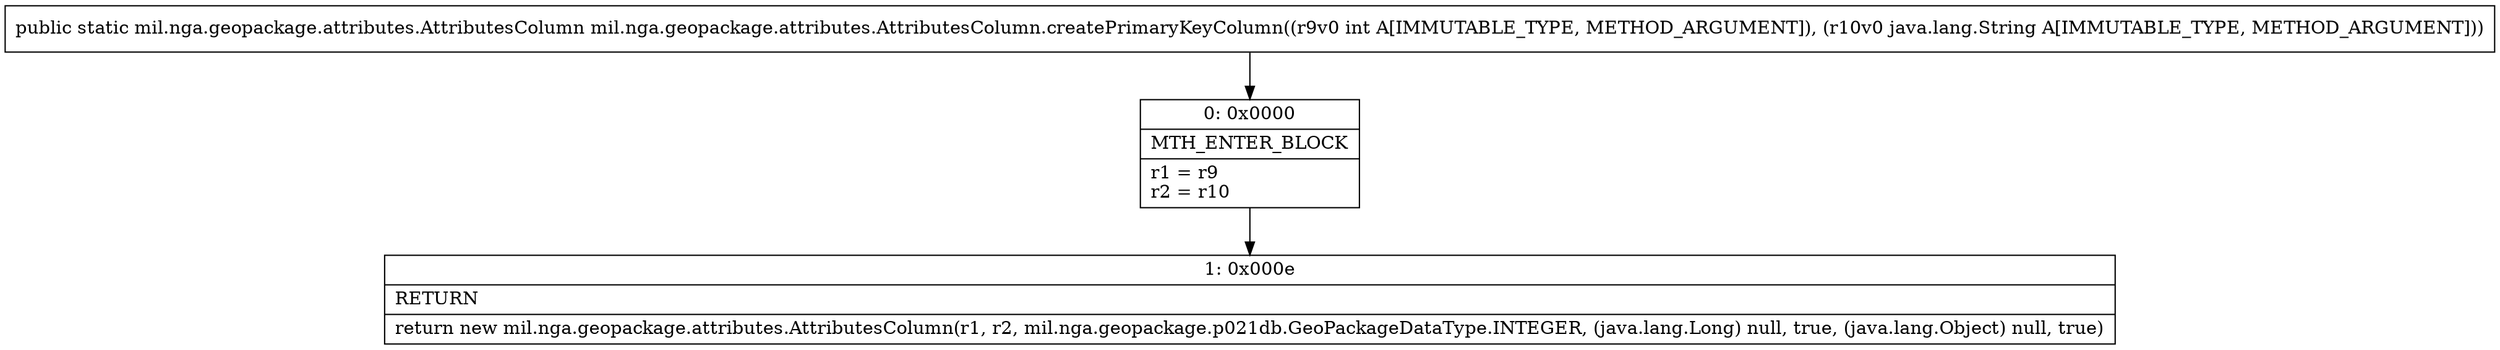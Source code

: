 digraph "CFG formil.nga.geopackage.attributes.AttributesColumn.createPrimaryKeyColumn(ILjava\/lang\/String;)Lmil\/nga\/geopackage\/attributes\/AttributesColumn;" {
Node_0 [shape=record,label="{0\:\ 0x0000|MTH_ENTER_BLOCK\l|r1 = r9\lr2 = r10\l}"];
Node_1 [shape=record,label="{1\:\ 0x000e|RETURN\l|return new mil.nga.geopackage.attributes.AttributesColumn(r1, r2, mil.nga.geopackage.p021db.GeoPackageDataType.INTEGER, (java.lang.Long) null, true, (java.lang.Object) null, true)\l}"];
MethodNode[shape=record,label="{public static mil.nga.geopackage.attributes.AttributesColumn mil.nga.geopackage.attributes.AttributesColumn.createPrimaryKeyColumn((r9v0 int A[IMMUTABLE_TYPE, METHOD_ARGUMENT]), (r10v0 java.lang.String A[IMMUTABLE_TYPE, METHOD_ARGUMENT])) }"];
MethodNode -> Node_0;
Node_0 -> Node_1;
}

